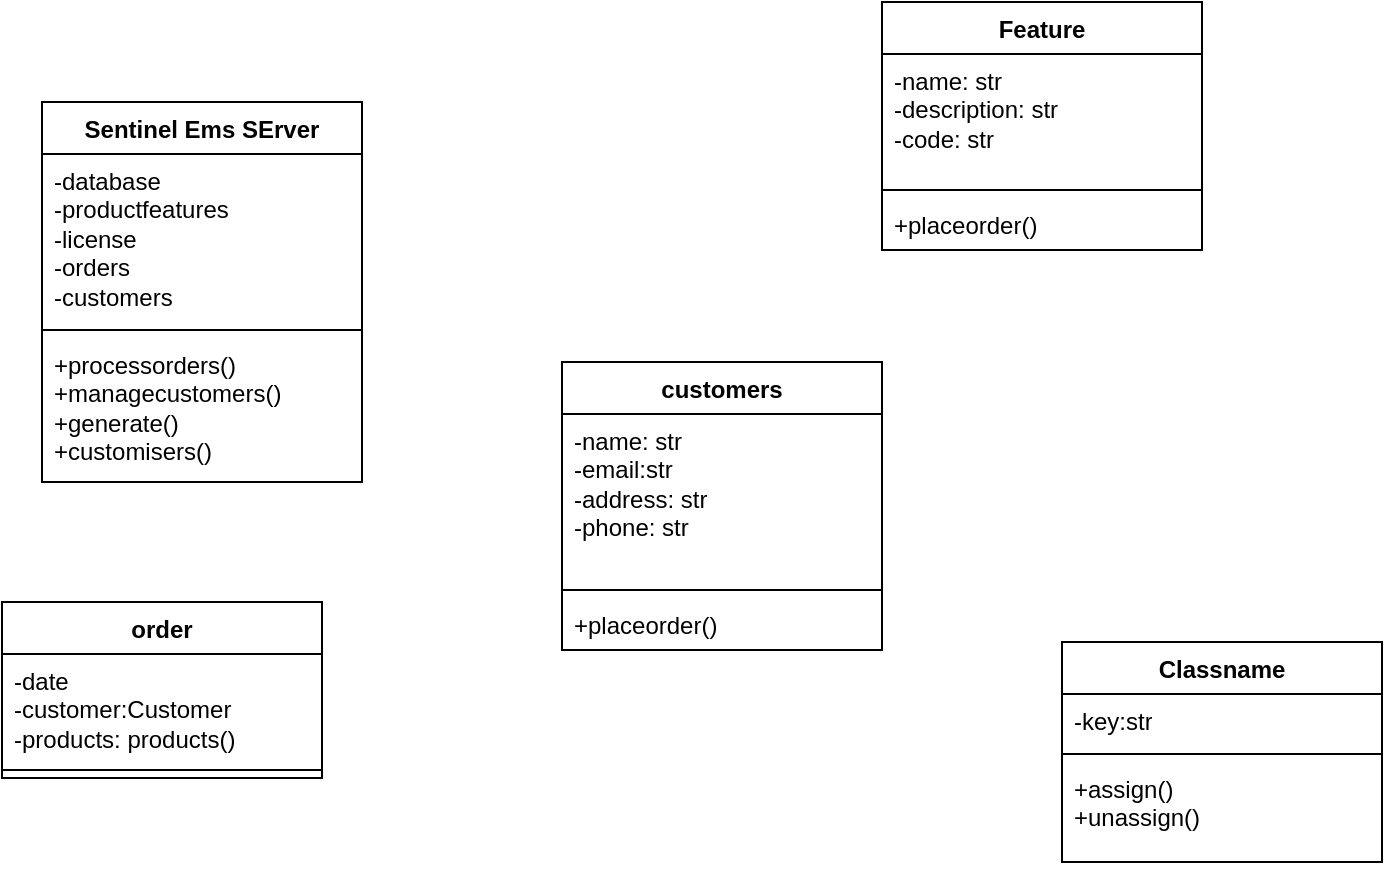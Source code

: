 <mxfile version="21.7.1" type="github">
  <diagram name="Page-1" id="M4kB130-G1V1a3R9l8ib">
    <mxGraphModel dx="1032" dy="456" grid="1" gridSize="10" guides="1" tooltips="1" connect="1" arrows="1" fold="1" page="1" pageScale="1" pageWidth="850" pageHeight="1100" math="0" shadow="0">
      <root>
        <mxCell id="0" />
        <mxCell id="1" parent="0" />
        <mxCell id="ZrOCTn8LLmZ4RQsFE6Om-1" value="customers" style="swimlane;fontStyle=1;align=center;verticalAlign=top;childLayout=stackLayout;horizontal=1;startSize=26;horizontalStack=0;resizeParent=1;resizeParentMax=0;resizeLast=0;collapsible=1;marginBottom=0;whiteSpace=wrap;html=1;" vertex="1" parent="1">
          <mxGeometry x="340" y="250" width="160" height="144" as="geometry" />
        </mxCell>
        <mxCell id="ZrOCTn8LLmZ4RQsFE6Om-2" value="-name: str&lt;br&gt;-email:str&lt;br&gt;-address: str&lt;br&gt;-phone: str" style="text;strokeColor=none;fillColor=none;align=left;verticalAlign=top;spacingLeft=4;spacingRight=4;overflow=hidden;rotatable=0;points=[[0,0.5],[1,0.5]];portConstraint=eastwest;whiteSpace=wrap;html=1;" vertex="1" parent="ZrOCTn8LLmZ4RQsFE6Om-1">
          <mxGeometry y="26" width="160" height="84" as="geometry" />
        </mxCell>
        <mxCell id="ZrOCTn8LLmZ4RQsFE6Om-3" value="" style="line;strokeWidth=1;fillColor=none;align=left;verticalAlign=middle;spacingTop=-1;spacingLeft=3;spacingRight=3;rotatable=0;labelPosition=right;points=[];portConstraint=eastwest;strokeColor=inherit;" vertex="1" parent="ZrOCTn8LLmZ4RQsFE6Om-1">
          <mxGeometry y="110" width="160" height="8" as="geometry" />
        </mxCell>
        <mxCell id="ZrOCTn8LLmZ4RQsFE6Om-4" value="+placeorder()" style="text;strokeColor=none;fillColor=none;align=left;verticalAlign=top;spacingLeft=4;spacingRight=4;overflow=hidden;rotatable=0;points=[[0,0.5],[1,0.5]];portConstraint=eastwest;whiteSpace=wrap;html=1;" vertex="1" parent="ZrOCTn8LLmZ4RQsFE6Om-1">
          <mxGeometry y="118" width="160" height="26" as="geometry" />
        </mxCell>
        <mxCell id="ZrOCTn8LLmZ4RQsFE6Om-5" value="Classname" style="swimlane;fontStyle=1;align=center;verticalAlign=top;childLayout=stackLayout;horizontal=1;startSize=26;horizontalStack=0;resizeParent=1;resizeParentMax=0;resizeLast=0;collapsible=1;marginBottom=0;whiteSpace=wrap;html=1;" vertex="1" parent="1">
          <mxGeometry x="590" y="390" width="160" height="110" as="geometry" />
        </mxCell>
        <mxCell id="ZrOCTn8LLmZ4RQsFE6Om-6" value="-key:str" style="text;strokeColor=none;fillColor=none;align=left;verticalAlign=top;spacingLeft=4;spacingRight=4;overflow=hidden;rotatable=0;points=[[0,0.5],[1,0.5]];portConstraint=eastwest;whiteSpace=wrap;html=1;" vertex="1" parent="ZrOCTn8LLmZ4RQsFE6Om-5">
          <mxGeometry y="26" width="160" height="26" as="geometry" />
        </mxCell>
        <mxCell id="ZrOCTn8LLmZ4RQsFE6Om-7" value="" style="line;strokeWidth=1;fillColor=none;align=left;verticalAlign=middle;spacingTop=-1;spacingLeft=3;spacingRight=3;rotatable=0;labelPosition=right;points=[];portConstraint=eastwest;strokeColor=inherit;" vertex="1" parent="ZrOCTn8LLmZ4RQsFE6Om-5">
          <mxGeometry y="52" width="160" height="8" as="geometry" />
        </mxCell>
        <mxCell id="ZrOCTn8LLmZ4RQsFE6Om-8" value="+assign()&lt;br&gt;+unassign()" style="text;strokeColor=none;fillColor=none;align=left;verticalAlign=top;spacingLeft=4;spacingRight=4;overflow=hidden;rotatable=0;points=[[0,0.5],[1,0.5]];portConstraint=eastwest;whiteSpace=wrap;html=1;" vertex="1" parent="ZrOCTn8LLmZ4RQsFE6Om-5">
          <mxGeometry y="60" width="160" height="50" as="geometry" />
        </mxCell>
        <mxCell id="ZrOCTn8LLmZ4RQsFE6Om-9" value="order" style="swimlane;fontStyle=1;align=center;verticalAlign=top;childLayout=stackLayout;horizontal=1;startSize=26;horizontalStack=0;resizeParent=1;resizeParentMax=0;resizeLast=0;collapsible=1;marginBottom=0;whiteSpace=wrap;html=1;" vertex="1" parent="1">
          <mxGeometry x="60" y="370" width="160" height="88" as="geometry" />
        </mxCell>
        <mxCell id="ZrOCTn8LLmZ4RQsFE6Om-10" value="-date&lt;br&gt;-customer:Customer&lt;br&gt;-products: products()" style="text;strokeColor=none;fillColor=none;align=left;verticalAlign=top;spacingLeft=4;spacingRight=4;overflow=hidden;rotatable=0;points=[[0,0.5],[1,0.5]];portConstraint=eastwest;whiteSpace=wrap;html=1;" vertex="1" parent="ZrOCTn8LLmZ4RQsFE6Om-9">
          <mxGeometry y="26" width="160" height="54" as="geometry" />
        </mxCell>
        <mxCell id="ZrOCTn8LLmZ4RQsFE6Om-11" value="" style="line;strokeWidth=1;fillColor=none;align=left;verticalAlign=middle;spacingTop=-1;spacingLeft=3;spacingRight=3;rotatable=0;labelPosition=right;points=[];portConstraint=eastwest;strokeColor=inherit;" vertex="1" parent="ZrOCTn8LLmZ4RQsFE6Om-9">
          <mxGeometry y="80" width="160" height="8" as="geometry" />
        </mxCell>
        <mxCell id="ZrOCTn8LLmZ4RQsFE6Om-13" value="Feature" style="swimlane;fontStyle=1;align=center;verticalAlign=top;childLayout=stackLayout;horizontal=1;startSize=26;horizontalStack=0;resizeParent=1;resizeParentMax=0;resizeLast=0;collapsible=1;marginBottom=0;whiteSpace=wrap;html=1;" vertex="1" parent="1">
          <mxGeometry x="500" y="70" width="160" height="124" as="geometry" />
        </mxCell>
        <mxCell id="ZrOCTn8LLmZ4RQsFE6Om-14" value="-name: str&lt;br&gt;-description: str&lt;br&gt;-code: str&lt;br&gt;" style="text;strokeColor=none;fillColor=none;align=left;verticalAlign=top;spacingLeft=4;spacingRight=4;overflow=hidden;rotatable=0;points=[[0,0.5],[1,0.5]];portConstraint=eastwest;whiteSpace=wrap;html=1;" vertex="1" parent="ZrOCTn8LLmZ4RQsFE6Om-13">
          <mxGeometry y="26" width="160" height="64" as="geometry" />
        </mxCell>
        <mxCell id="ZrOCTn8LLmZ4RQsFE6Om-15" value="" style="line;strokeWidth=1;fillColor=none;align=left;verticalAlign=middle;spacingTop=-1;spacingLeft=3;spacingRight=3;rotatable=0;labelPosition=right;points=[];portConstraint=eastwest;strokeColor=inherit;" vertex="1" parent="ZrOCTn8LLmZ4RQsFE6Om-13">
          <mxGeometry y="90" width="160" height="8" as="geometry" />
        </mxCell>
        <mxCell id="ZrOCTn8LLmZ4RQsFE6Om-16" value="+placeorder()" style="text;strokeColor=none;fillColor=none;align=left;verticalAlign=top;spacingLeft=4;spacingRight=4;overflow=hidden;rotatable=0;points=[[0,0.5],[1,0.5]];portConstraint=eastwest;whiteSpace=wrap;html=1;" vertex="1" parent="ZrOCTn8LLmZ4RQsFE6Om-13">
          <mxGeometry y="98" width="160" height="26" as="geometry" />
        </mxCell>
        <mxCell id="ZrOCTn8LLmZ4RQsFE6Om-17" value="Sentinel Ems SErver" style="swimlane;fontStyle=1;align=center;verticalAlign=top;childLayout=stackLayout;horizontal=1;startSize=26;horizontalStack=0;resizeParent=1;resizeParentMax=0;resizeLast=0;collapsible=1;marginBottom=0;whiteSpace=wrap;html=1;" vertex="1" parent="1">
          <mxGeometry x="80" y="120" width="160" height="190" as="geometry" />
        </mxCell>
        <mxCell id="ZrOCTn8LLmZ4RQsFE6Om-18" value="-database&lt;br&gt;-productfeatures&lt;br&gt;-license&lt;br&gt;-orders&lt;br&gt;-customers" style="text;strokeColor=none;fillColor=none;align=left;verticalAlign=top;spacingLeft=4;spacingRight=4;overflow=hidden;rotatable=0;points=[[0,0.5],[1,0.5]];portConstraint=eastwest;whiteSpace=wrap;html=1;" vertex="1" parent="ZrOCTn8LLmZ4RQsFE6Om-17">
          <mxGeometry y="26" width="160" height="84" as="geometry" />
        </mxCell>
        <mxCell id="ZrOCTn8LLmZ4RQsFE6Om-19" value="" style="line;strokeWidth=1;fillColor=none;align=left;verticalAlign=middle;spacingTop=-1;spacingLeft=3;spacingRight=3;rotatable=0;labelPosition=right;points=[];portConstraint=eastwest;strokeColor=inherit;" vertex="1" parent="ZrOCTn8LLmZ4RQsFE6Om-17">
          <mxGeometry y="110" width="160" height="8" as="geometry" />
        </mxCell>
        <mxCell id="ZrOCTn8LLmZ4RQsFE6Om-20" value="+processorders()&lt;br&gt;+managecustomers()&lt;br&gt;+generate()&lt;br&gt;+customisers()" style="text;strokeColor=none;fillColor=none;align=left;verticalAlign=top;spacingLeft=4;spacingRight=4;overflow=hidden;rotatable=0;points=[[0,0.5],[1,0.5]];portConstraint=eastwest;whiteSpace=wrap;html=1;" vertex="1" parent="ZrOCTn8LLmZ4RQsFE6Om-17">
          <mxGeometry y="118" width="160" height="72" as="geometry" />
        </mxCell>
      </root>
    </mxGraphModel>
  </diagram>
</mxfile>

